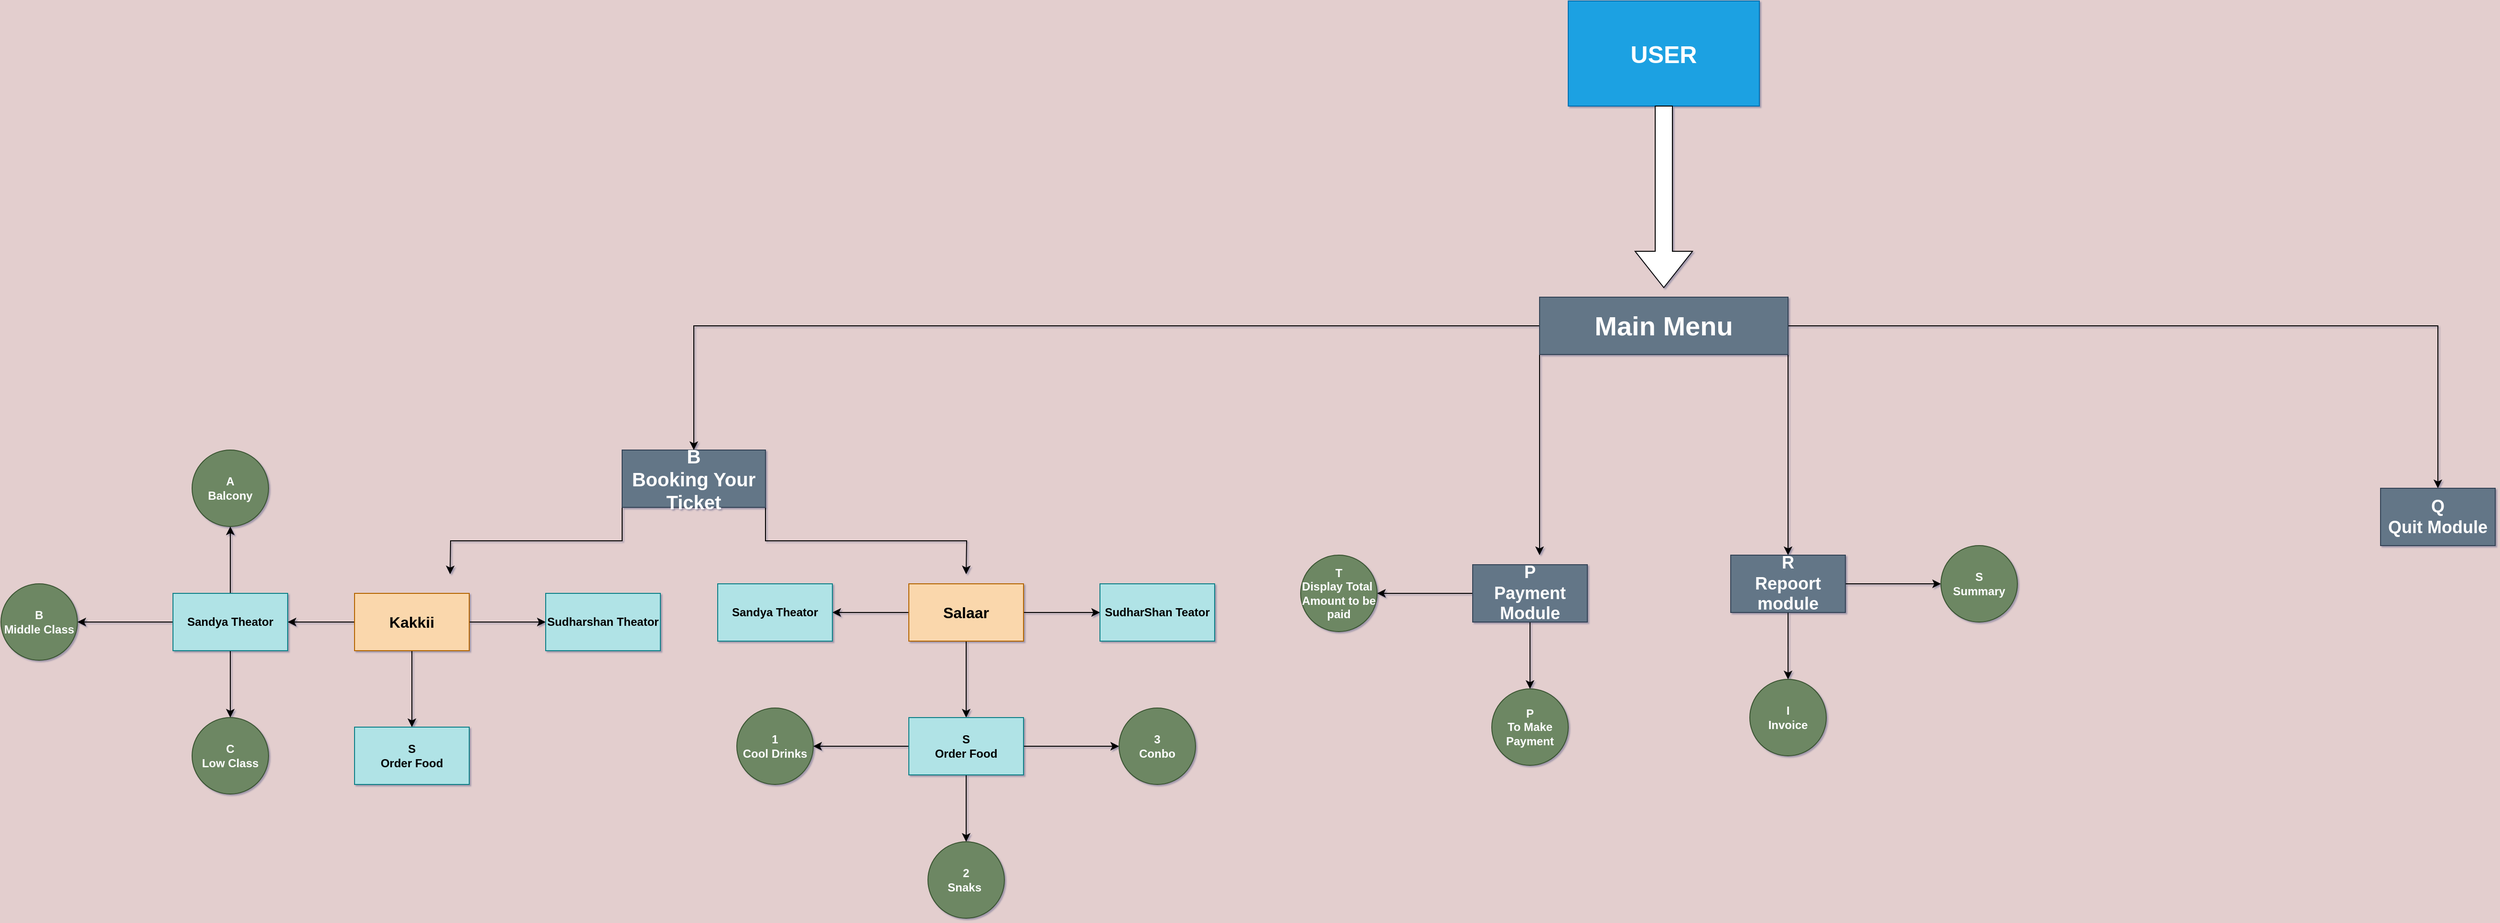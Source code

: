 <mxfile version="24.7.7">
  <diagram name="Page-1" id="K9QGtfdRGjKeO06Fc5tb">
    <mxGraphModel grid="1" page="0" gridSize="10" guides="1" tooltips="1" connect="1" arrows="1" fold="1" pageScale="1" pageWidth="850" pageHeight="1100" background="#e3cece" math="0" shadow="1">
      <root>
        <mxCell id="0" />
        <mxCell id="1" parent="0" />
        <mxCell id="RS90X-QFE5c7pqsLK3oR-22" style="edgeStyle=orthogonalEdgeStyle;rounded=0;orthogonalLoop=1;jettySize=auto;html=1;exitX=0;exitY=1;exitDx=0;exitDy=0;labelBackgroundColor=none;fontColor=default;" edge="1" parent="1" source="bsUdVHNC3CCLPIIl4j6s-2">
          <mxGeometry relative="1" as="geometry">
            <mxPoint x="-370" y="-90" as="targetPoint" />
          </mxGeometry>
        </mxCell>
        <mxCell id="RS90X-QFE5c7pqsLK3oR-40" style="edgeStyle=orthogonalEdgeStyle;rounded=0;orthogonalLoop=1;jettySize=auto;html=1;exitX=1;exitY=1;exitDx=0;exitDy=0;labelBackgroundColor=none;fontColor=default;" edge="1" parent="1" source="bsUdVHNC3CCLPIIl4j6s-2">
          <mxGeometry relative="1" as="geometry">
            <mxPoint x="170" y="-90" as="targetPoint" />
          </mxGeometry>
        </mxCell>
        <mxCell id="bsUdVHNC3CCLPIIl4j6s-2" value="B&lt;div style=&quot;font-size: 20px;&quot;&gt;Booking Your Ticket&lt;/div&gt;" style="rounded=0;whiteSpace=wrap;html=1;fontStyle=1;fontSize=20;labelBackgroundColor=none;fillColor=#647687;fontColor=#ffffff;strokeColor=#314354;" vertex="1" parent="1">
          <mxGeometry x="-190" y="-220" width="150" height="60" as="geometry" />
        </mxCell>
        <mxCell id="RS90X-QFE5c7pqsLK3oR-29" value="" style="edgeStyle=orthogonalEdgeStyle;rounded=0;orthogonalLoop=1;jettySize=auto;html=1;labelBackgroundColor=none;fontColor=default;" edge="1" parent="1" source="RS90X-QFE5c7pqsLK3oR-26" target="RS90X-QFE5c7pqsLK3oR-28">
          <mxGeometry relative="1" as="geometry" />
        </mxCell>
        <mxCell id="RS90X-QFE5c7pqsLK3oR-37" value="" style="edgeStyle=orthogonalEdgeStyle;rounded=0;orthogonalLoop=1;jettySize=auto;html=1;labelBackgroundColor=none;fontColor=default;" edge="1" parent="1" source="RS90X-QFE5c7pqsLK3oR-26" target="RS90X-QFE5c7pqsLK3oR-36">
          <mxGeometry relative="1" as="geometry" />
        </mxCell>
        <mxCell id="RS90X-QFE5c7pqsLK3oR-39" value="" style="edgeStyle=orthogonalEdgeStyle;rounded=0;orthogonalLoop=1;jettySize=auto;html=1;labelBackgroundColor=none;fontColor=default;" edge="1" parent="1" source="RS90X-QFE5c7pqsLK3oR-26" target="RS90X-QFE5c7pqsLK3oR-38">
          <mxGeometry relative="1" as="geometry" />
        </mxCell>
        <mxCell id="RS90X-QFE5c7pqsLK3oR-26" value="Kakkii" style="rounded=0;whiteSpace=wrap;html=1;fontStyle=1;fontSize=16;labelBackgroundColor=none;fillColor=#fad7ac;strokeColor=#b46504;" vertex="1" parent="1">
          <mxGeometry x="-470" y="-70" width="120" height="60" as="geometry" />
        </mxCell>
        <mxCell id="RS90X-QFE5c7pqsLK3oR-49" value="" style="edgeStyle=orthogonalEdgeStyle;rounded=0;orthogonalLoop=1;jettySize=auto;html=1;labelBackgroundColor=none;fontColor=default;" edge="1" parent="1" source="RS90X-QFE5c7pqsLK3oR-28" target="RS90X-QFE5c7pqsLK3oR-48">
          <mxGeometry relative="1" as="geometry" />
        </mxCell>
        <mxCell id="RS90X-QFE5c7pqsLK3oR-51" value="" style="edgeStyle=orthogonalEdgeStyle;rounded=0;orthogonalLoop=1;jettySize=auto;html=1;labelBackgroundColor=none;fontColor=default;" edge="1" parent="1" source="RS90X-QFE5c7pqsLK3oR-28" target="RS90X-QFE5c7pqsLK3oR-50">
          <mxGeometry relative="1" as="geometry" />
        </mxCell>
        <mxCell id="RS90X-QFE5c7pqsLK3oR-53" value="" style="edgeStyle=orthogonalEdgeStyle;rounded=0;orthogonalLoop=1;jettySize=auto;html=1;labelBackgroundColor=none;fontColor=default;" edge="1" parent="1" source="RS90X-QFE5c7pqsLK3oR-28" target="RS90X-QFE5c7pqsLK3oR-52">
          <mxGeometry relative="1" as="geometry" />
        </mxCell>
        <mxCell id="RS90X-QFE5c7pqsLK3oR-28" value="Sandya Theator" style="whiteSpace=wrap;html=1;rounded=0;fontStyle=1;labelBackgroundColor=none;fillColor=#b0e3e6;strokeColor=#0e8088;" vertex="1" parent="1">
          <mxGeometry x="-660" y="-70" width="120" height="60" as="geometry" />
        </mxCell>
        <mxCell id="RS90X-QFE5c7pqsLK3oR-36" value="Sudharshan Theator" style="whiteSpace=wrap;html=1;rounded=0;fontStyle=1;labelBackgroundColor=none;fillColor=#b0e3e6;strokeColor=#0e8088;" vertex="1" parent="1">
          <mxGeometry x="-270" y="-70" width="120" height="60" as="geometry" />
        </mxCell>
        <mxCell id="RS90X-QFE5c7pqsLK3oR-38" value="S&lt;div&gt;Order Food&lt;/div&gt;" style="whiteSpace=wrap;html=1;rounded=0;fontStyle=1;labelBackgroundColor=none;fillColor=#b0e3e6;strokeColor=#0e8088;" vertex="1" parent="1">
          <mxGeometry x="-470" y="70" width="120" height="60" as="geometry" />
        </mxCell>
        <mxCell id="RS90X-QFE5c7pqsLK3oR-43" value="" style="edgeStyle=orthogonalEdgeStyle;rounded=0;orthogonalLoop=1;jettySize=auto;html=1;labelBackgroundColor=none;fontColor=default;" edge="1" parent="1" source="RS90X-QFE5c7pqsLK3oR-41" target="RS90X-QFE5c7pqsLK3oR-42">
          <mxGeometry relative="1" as="geometry" />
        </mxCell>
        <mxCell id="RS90X-QFE5c7pqsLK3oR-45" value="" style="edgeStyle=orthogonalEdgeStyle;rounded=0;orthogonalLoop=1;jettySize=auto;html=1;labelBackgroundColor=none;fontColor=default;" edge="1" parent="1" source="RS90X-QFE5c7pqsLK3oR-41" target="RS90X-QFE5c7pqsLK3oR-44">
          <mxGeometry relative="1" as="geometry" />
        </mxCell>
        <mxCell id="RS90X-QFE5c7pqsLK3oR-47" value="" style="edgeStyle=orthogonalEdgeStyle;rounded=0;orthogonalLoop=1;jettySize=auto;html=1;labelBackgroundColor=none;fontColor=default;" edge="1" parent="1" source="RS90X-QFE5c7pqsLK3oR-41" target="RS90X-QFE5c7pqsLK3oR-46">
          <mxGeometry relative="1" as="geometry" />
        </mxCell>
        <mxCell id="RS90X-QFE5c7pqsLK3oR-41" value="Salaar" style="rounded=0;whiteSpace=wrap;html=1;fontSize=16;fontStyle=1;labelBackgroundColor=none;fillColor=#fad7ac;strokeColor=#b46504;" vertex="1" parent="1">
          <mxGeometry x="110" y="-80" width="120" height="60" as="geometry" />
        </mxCell>
        <mxCell id="RS90X-QFE5c7pqsLK3oR-42" value="Sandya Theator" style="whiteSpace=wrap;html=1;rounded=0;fontStyle=1;labelBackgroundColor=none;fillColor=#b0e3e6;strokeColor=#0e8088;" vertex="1" parent="1">
          <mxGeometry x="-90" y="-80" width="120" height="60" as="geometry" />
        </mxCell>
        <mxCell id="RS90X-QFE5c7pqsLK3oR-44" value="SudharShan Teator" style="whiteSpace=wrap;html=1;rounded=0;fontStyle=1;labelBackgroundColor=none;fillColor=#b0e3e6;strokeColor=#0e8088;" vertex="1" parent="1">
          <mxGeometry x="310" y="-80" width="120" height="60" as="geometry" />
        </mxCell>
        <mxCell id="RS90X-QFE5c7pqsLK3oR-71" value="" style="edgeStyle=orthogonalEdgeStyle;rounded=0;orthogonalLoop=1;jettySize=auto;html=1;labelBackgroundColor=none;fontColor=default;" edge="1" parent="1" source="RS90X-QFE5c7pqsLK3oR-46" target="RS90X-QFE5c7pqsLK3oR-70">
          <mxGeometry relative="1" as="geometry" />
        </mxCell>
        <mxCell id="RS90X-QFE5c7pqsLK3oR-73" value="" style="edgeStyle=orthogonalEdgeStyle;rounded=0;orthogonalLoop=1;jettySize=auto;html=1;labelBackgroundColor=none;fontColor=default;" edge="1" parent="1" source="RS90X-QFE5c7pqsLK3oR-46" target="RS90X-QFE5c7pqsLK3oR-72">
          <mxGeometry relative="1" as="geometry" />
        </mxCell>
        <mxCell id="RS90X-QFE5c7pqsLK3oR-75" value="" style="edgeStyle=orthogonalEdgeStyle;rounded=0;orthogonalLoop=1;jettySize=auto;html=1;labelBackgroundColor=none;fontColor=default;" edge="1" parent="1" source="RS90X-QFE5c7pqsLK3oR-46" target="RS90X-QFE5c7pqsLK3oR-74">
          <mxGeometry relative="1" as="geometry" />
        </mxCell>
        <mxCell id="RS90X-QFE5c7pqsLK3oR-46" value="S&lt;div&gt;Order Food&lt;/div&gt;" style="whiteSpace=wrap;html=1;rounded=0;fontStyle=1;labelBackgroundColor=none;fillColor=#b0e3e6;strokeColor=#0e8088;" vertex="1" parent="1">
          <mxGeometry x="110" y="60" width="120" height="60" as="geometry" />
        </mxCell>
        <mxCell id="RS90X-QFE5c7pqsLK3oR-48" value="B&lt;div&gt;Middle Class&lt;/div&gt;" style="ellipse;whiteSpace=wrap;html=1;rounded=0;fontStyle=1;labelBackgroundColor=none;fillColor=#6d8764;fontColor=#ffffff;strokeColor=#3A5431;" vertex="1" parent="1">
          <mxGeometry x="-840" y="-80" width="80" height="80" as="geometry" />
        </mxCell>
        <mxCell id="RS90X-QFE5c7pqsLK3oR-50" value="A&lt;div&gt;Balcony&lt;/div&gt;" style="ellipse;whiteSpace=wrap;html=1;rounded=0;fontStyle=1;labelBackgroundColor=none;fillColor=#6d8764;strokeColor=#3A5431;fontColor=#ffffff;" vertex="1" parent="1">
          <mxGeometry x="-640" y="-220" width="80" height="80" as="geometry" />
        </mxCell>
        <mxCell id="RS90X-QFE5c7pqsLK3oR-52" value="C&lt;div&gt;Low Class&lt;/div&gt;" style="ellipse;whiteSpace=wrap;html=1;rounded=0;fontStyle=1;labelBackgroundColor=none;fillColor=#6d8764;fontColor=#ffffff;strokeColor=#3A5431;" vertex="1" parent="1">
          <mxGeometry x="-640" y="60" width="80" height="80" as="geometry" />
        </mxCell>
        <mxCell id="RS90X-QFE5c7pqsLK3oR-70" value="1&lt;div&gt;Cool Drinks&lt;/div&gt;" style="ellipse;whiteSpace=wrap;html=1;rounded=0;fontStyle=1;labelBackgroundColor=none;fillColor=#6d8764;fontColor=#ffffff;strokeColor=#3A5431;" vertex="1" parent="1">
          <mxGeometry x="-70" y="50" width="80" height="80" as="geometry" />
        </mxCell>
        <mxCell id="RS90X-QFE5c7pqsLK3oR-72" value="2&lt;div&gt;Snaks&amp;nbsp;&lt;/div&gt;" style="ellipse;whiteSpace=wrap;html=1;rounded=0;fontStyle=1;labelBackgroundColor=none;fillColor=#6d8764;fontColor=#ffffff;strokeColor=#3A5431;" vertex="1" parent="1">
          <mxGeometry x="130" y="190" width="80" height="80" as="geometry" />
        </mxCell>
        <mxCell id="RS90X-QFE5c7pqsLK3oR-74" value="3&lt;div&gt;Conbo&lt;/div&gt;" style="ellipse;whiteSpace=wrap;html=1;rounded=0;fontStyle=1;labelBackgroundColor=none;fillColor=#6d8764;fontColor=#ffffff;strokeColor=#3A5431;" vertex="1" parent="1">
          <mxGeometry x="330" y="50" width="80" height="80" as="geometry" />
        </mxCell>
        <mxCell id="RS90X-QFE5c7pqsLK3oR-86" style="edgeStyle=orthogonalEdgeStyle;rounded=0;orthogonalLoop=1;jettySize=auto;html=1;exitX=0;exitY=0.5;exitDx=0;exitDy=0;entryX=0.5;entryY=0;entryDx=0;entryDy=0;labelBackgroundColor=none;fontColor=default;" edge="1" parent="1" source="RS90X-QFE5c7pqsLK3oR-83" target="bsUdVHNC3CCLPIIl4j6s-2">
          <mxGeometry relative="1" as="geometry" />
        </mxCell>
        <mxCell id="RS90X-QFE5c7pqsLK3oR-87" style="edgeStyle=orthogonalEdgeStyle;rounded=0;orthogonalLoop=1;jettySize=auto;html=1;exitX=0;exitY=1;exitDx=0;exitDy=0;labelBackgroundColor=none;fontColor=default;" edge="1" parent="1" source="RS90X-QFE5c7pqsLK3oR-83">
          <mxGeometry relative="1" as="geometry">
            <mxPoint x="770" y="-110" as="targetPoint" />
          </mxGeometry>
        </mxCell>
        <mxCell id="RS90X-QFE5c7pqsLK3oR-89" style="edgeStyle=orthogonalEdgeStyle;rounded=0;orthogonalLoop=1;jettySize=auto;html=1;exitX=1;exitY=1;exitDx=0;exitDy=0;labelBackgroundColor=none;fontColor=default;" edge="1" parent="1" source="RS90X-QFE5c7pqsLK3oR-83" target="RS90X-QFE5c7pqsLK3oR-90">
          <mxGeometry relative="1" as="geometry">
            <mxPoint x="1030" y="-110" as="targetPoint" />
          </mxGeometry>
        </mxCell>
        <mxCell id="RS90X-QFE5c7pqsLK3oR-99" style="edgeStyle=orthogonalEdgeStyle;rounded=0;orthogonalLoop=1;jettySize=auto;html=1;exitX=1;exitY=0.5;exitDx=0;exitDy=0;labelBackgroundColor=none;fontColor=default;" edge="1" parent="1" source="RS90X-QFE5c7pqsLK3oR-83" target="RS90X-QFE5c7pqsLK3oR-100">
          <mxGeometry relative="1" as="geometry">
            <mxPoint x="1710" y="-150" as="targetPoint" />
          </mxGeometry>
        </mxCell>
        <mxCell id="RS90X-QFE5c7pqsLK3oR-83" value="Main Menu" style="rounded=0;whiteSpace=wrap;html=1;fontStyle=1;fontSize=28;labelBackgroundColor=none;fillColor=#647687;fontColor=#ffffff;strokeColor=#314354;" vertex="1" parent="1">
          <mxGeometry x="770" y="-380" width="260" height="60" as="geometry" />
        </mxCell>
        <mxCell id="RS90X-QFE5c7pqsLK3oR-92" value="" style="edgeStyle=orthogonalEdgeStyle;rounded=0;orthogonalLoop=1;jettySize=auto;html=1;labelBackgroundColor=none;fontColor=default;" edge="1" parent="1" source="RS90X-QFE5c7pqsLK3oR-88" target="RS90X-QFE5c7pqsLK3oR-91">
          <mxGeometry relative="1" as="geometry" />
        </mxCell>
        <mxCell id="RS90X-QFE5c7pqsLK3oR-94" value="" style="edgeStyle=orthogonalEdgeStyle;rounded=0;orthogonalLoop=1;jettySize=auto;html=1;labelBackgroundColor=none;fontColor=default;" edge="1" parent="1" source="RS90X-QFE5c7pqsLK3oR-88" target="RS90X-QFE5c7pqsLK3oR-93">
          <mxGeometry relative="1" as="geometry" />
        </mxCell>
        <mxCell id="RS90X-QFE5c7pqsLK3oR-88" value="P&lt;div style=&quot;font-size: 18px;&quot;&gt;Payment Module&lt;/div&gt;" style="rounded=0;whiteSpace=wrap;html=1;fontStyle=1;fontSize=18;labelBackgroundColor=none;fillColor=#647687;fontColor=#ffffff;strokeColor=#314354;" vertex="1" parent="1">
          <mxGeometry x="700" y="-100" width="120" height="60" as="geometry" />
        </mxCell>
        <mxCell id="RS90X-QFE5c7pqsLK3oR-96" value="" style="edgeStyle=orthogonalEdgeStyle;rounded=0;orthogonalLoop=1;jettySize=auto;html=1;labelBackgroundColor=none;fontColor=default;" edge="1" parent="1" source="RS90X-QFE5c7pqsLK3oR-90" target="RS90X-QFE5c7pqsLK3oR-95">
          <mxGeometry relative="1" as="geometry" />
        </mxCell>
        <mxCell id="RS90X-QFE5c7pqsLK3oR-98" value="" style="edgeStyle=orthogonalEdgeStyle;rounded=0;orthogonalLoop=1;jettySize=auto;html=1;labelBackgroundColor=none;fontColor=default;" edge="1" parent="1" source="RS90X-QFE5c7pqsLK3oR-90" target="RS90X-QFE5c7pqsLK3oR-97">
          <mxGeometry relative="1" as="geometry" />
        </mxCell>
        <mxCell id="RS90X-QFE5c7pqsLK3oR-90" value="R&lt;div style=&quot;font-size: 18px;&quot;&gt;Repoort module&lt;/div&gt;" style="rounded=0;whiteSpace=wrap;html=1;fontStyle=1;fontSize=18;labelBackgroundColor=none;fillColor=#647687;fontColor=#ffffff;strokeColor=#314354;" vertex="1" parent="1">
          <mxGeometry x="970" y="-110" width="120" height="60" as="geometry" />
        </mxCell>
        <mxCell id="RS90X-QFE5c7pqsLK3oR-91" value="P&lt;div&gt;To Make Payment&lt;/div&gt;" style="ellipse;whiteSpace=wrap;html=1;rounded=0;fontStyle=1;labelBackgroundColor=none;fillColor=#6d8764;fontColor=#ffffff;strokeColor=#3A5431;" vertex="1" parent="1">
          <mxGeometry x="720" y="30" width="80" height="80" as="geometry" />
        </mxCell>
        <mxCell id="RS90X-QFE5c7pqsLK3oR-93" value="T&lt;div&gt;Display Total&amp;nbsp;&lt;/div&gt;&lt;div&gt;Amount to be paid&lt;/div&gt;" style="ellipse;whiteSpace=wrap;html=1;rounded=0;fontStyle=1;labelBackgroundColor=none;fillColor=#6d8764;fontColor=#ffffff;strokeColor=#3A5431;" vertex="1" parent="1">
          <mxGeometry x="520" y="-110" width="80" height="80" as="geometry" />
        </mxCell>
        <mxCell id="RS90X-QFE5c7pqsLK3oR-95" value="I&lt;div&gt;Invoice&lt;/div&gt;" style="ellipse;whiteSpace=wrap;html=1;rounded=0;fontStyle=1;labelBackgroundColor=none;fillColor=#6d8764;fontColor=#ffffff;strokeColor=#3A5431;" vertex="1" parent="1">
          <mxGeometry x="990" y="20" width="80" height="80" as="geometry" />
        </mxCell>
        <mxCell id="RS90X-QFE5c7pqsLK3oR-97" value="S&lt;div&gt;Summary&lt;/div&gt;" style="ellipse;whiteSpace=wrap;html=1;rounded=0;fontStyle=1;labelBackgroundColor=none;fillColor=#6d8764;fontColor=#ffffff;strokeColor=#3A5431;" vertex="1" parent="1">
          <mxGeometry x="1190" y="-120" width="80" height="80" as="geometry" />
        </mxCell>
        <mxCell id="RS90X-QFE5c7pqsLK3oR-100" value="Q&lt;div style=&quot;font-size: 18px;&quot;&gt;Quit Module&lt;/div&gt;" style="rounded=0;whiteSpace=wrap;html=1;fontStyle=1;fontSize=18;labelBackgroundColor=none;fillColor=#647687;fontColor=#ffffff;strokeColor=#314354;" vertex="1" parent="1">
          <mxGeometry x="1650" y="-180" width="120" height="60" as="geometry" />
        </mxCell>
        <mxCell id="RS90X-QFE5c7pqsLK3oR-101" value="USER" style="rounded=0;whiteSpace=wrap;html=1;fontStyle=1;fontSize=25;labelBackgroundColor=none;fillColor=#1ba1e2;strokeColor=#006EAF;fontColor=#ffffff;" vertex="1" parent="1">
          <mxGeometry x="800" y="-690" width="200" height="110" as="geometry" />
        </mxCell>
        <mxCell id="RS90X-QFE5c7pqsLK3oR-104" value="" style="shape=singleArrow;direction=south;whiteSpace=wrap;html=1;fontStyle=1;labelBackgroundColor=none;" vertex="1" parent="1">
          <mxGeometry x="870" y="-580" width="60" height="190" as="geometry" />
        </mxCell>
      </root>
    </mxGraphModel>
  </diagram>
</mxfile>
